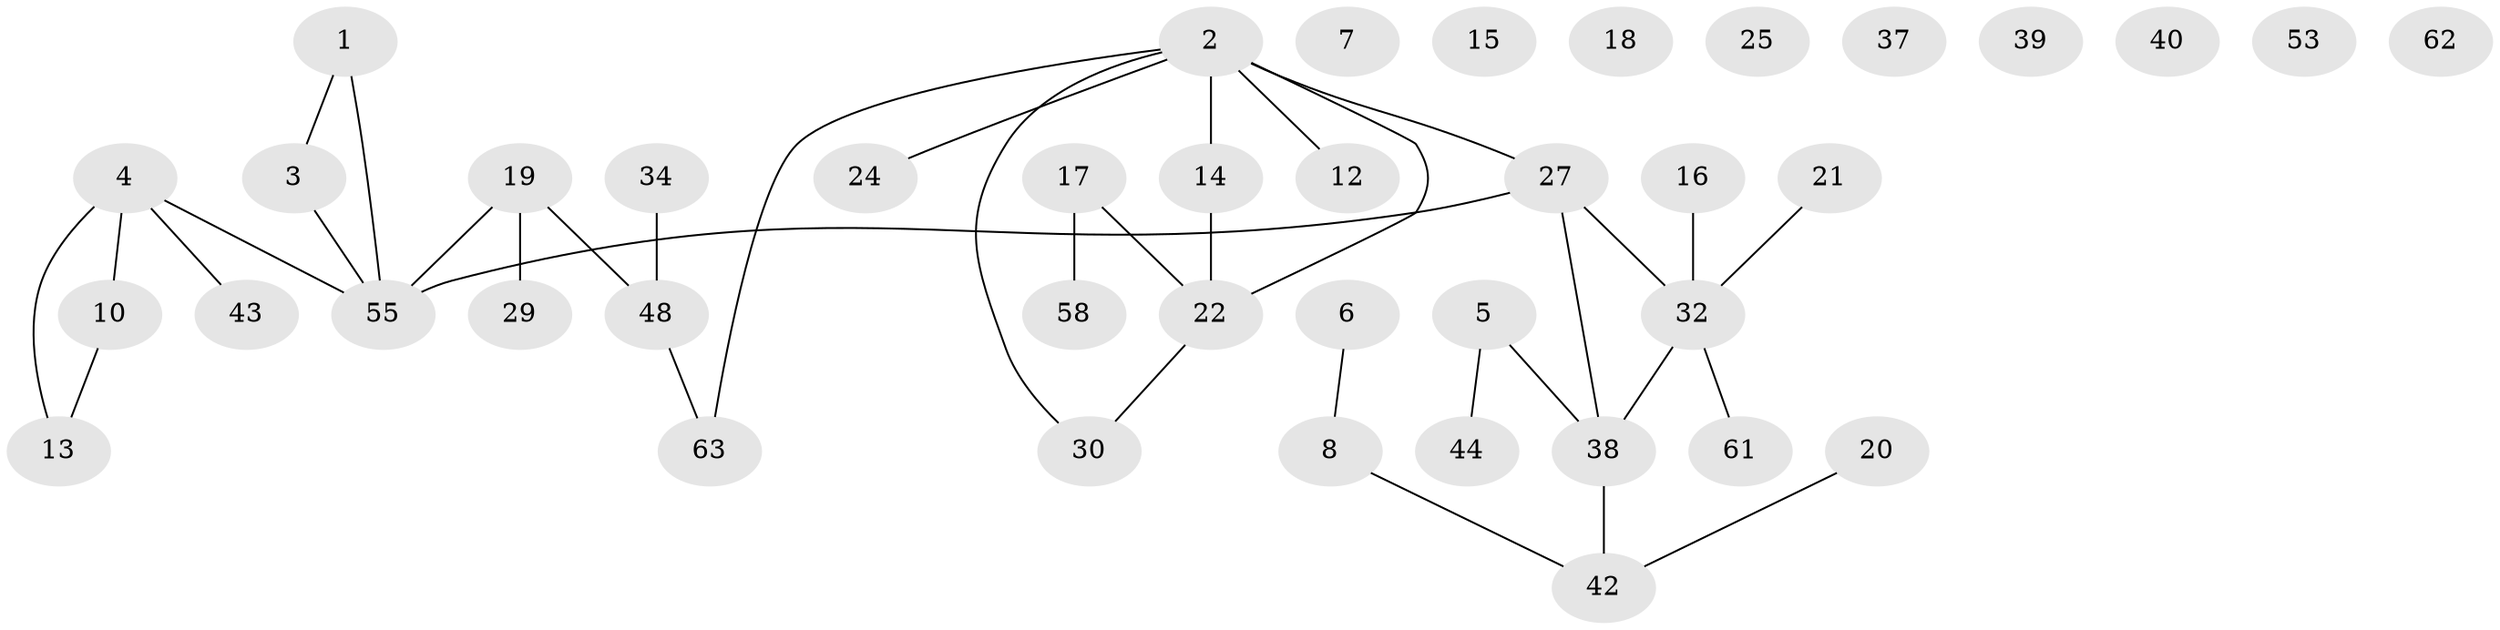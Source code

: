 // original degree distribution, {2: 0.34375, 6: 0.015625, 4: 0.078125, 3: 0.171875, 1: 0.265625, 0: 0.125}
// Generated by graph-tools (version 1.1) at 2025/41/03/06/25 10:41:21]
// undirected, 41 vertices, 37 edges
graph export_dot {
graph [start="1"]
  node [color=gray90,style=filled];
  1 [super="+23"];
  2 [super="+11"];
  3 [super="+64"];
  4 [super="+46"];
  5 [super="+54"];
  6 [super="+47"];
  7 [super="+36"];
  8 [super="+9"];
  10 [super="+59"];
  12 [super="+35"];
  13 [super="+26"];
  14;
  15;
  16;
  17 [super="+33"];
  18;
  19 [super="+60"];
  20;
  21 [super="+41"];
  22 [super="+28"];
  24;
  25;
  27 [super="+45"];
  29 [super="+51"];
  30 [super="+31"];
  32 [super="+56"];
  34;
  37;
  38 [super="+52"];
  39;
  40;
  42 [super="+50"];
  43;
  44;
  48 [super="+49"];
  53;
  55 [super="+57"];
  58;
  61;
  62;
  63;
  1 -- 55;
  1 -- 3;
  2 -- 14;
  2 -- 30;
  2 -- 24;
  2 -- 63;
  2 -- 22;
  2 -- 12;
  2 -- 27;
  3 -- 55;
  4 -- 10;
  4 -- 43;
  4 -- 55;
  4 -- 13;
  5 -- 44;
  5 -- 38;
  6 -- 8;
  8 -- 42;
  10 -- 13;
  14 -- 22;
  16 -- 32;
  17 -- 22;
  17 -- 58;
  19 -- 48;
  19 -- 55;
  19 -- 29;
  20 -- 42;
  21 -- 32;
  22 -- 30;
  27 -- 38;
  27 -- 32;
  27 -- 55;
  32 -- 38;
  32 -- 61;
  34 -- 48;
  38 -- 42;
  48 -- 63;
}
